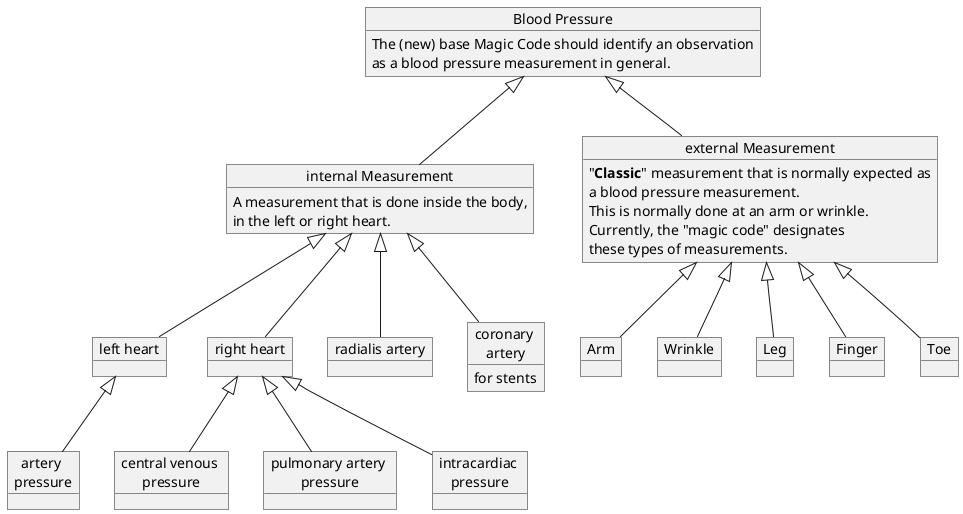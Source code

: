 @startuml


object "Blood Pressure" as bp {
    The (new) base Magic Code should identify an observation
    as a blood pressure measurement in general.
}

object "internal Measurement" as intern {
    A measurement that is done inside the body,
    in the left or right heart.
}

object "left heart" as left {
}

object "right heart" as right {
}

object "radialis artery" as ra
object "central venous \npressure" as vene
object "pulmonary artery \npressure" as pulmo
object "intracardiac \npressure" as icp

object "artery \npressure" as artery

object "coronary \nartery" as ca {
    for stents
}

object "external Measurement" as extern {
    "**Classic**" measurement that is normally expected as 
    a blood pressure measurement.
    This is normally done at an arm or wrinkle.
    Currently, the "magic code" designates 
    these types of measurements.
}

object "Arm" as arm
object "Wrinkle" as wrinkle
object "Leg" as leg
object "Finger" as finger
object "Toe" as toe

bp <|-- intern
bp <|-- extern

intern <|-- left
intern <|-- right
intern <|-- ca
intern <|-- ra

right <|-- vene
right <|-- pulmo
right <|-- icp

left <|-- artery

extern <|-- arm
extern <|-- wrinkle
extern <|-- leg
extern <|-- finger
extern <|-- toe

@enduml